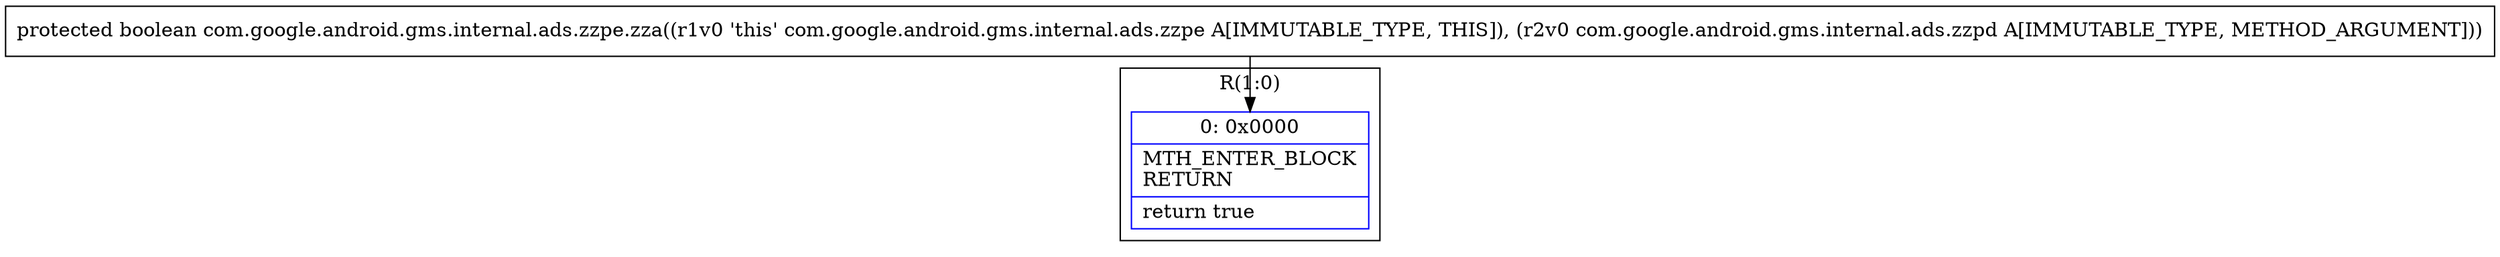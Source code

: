 digraph "CFG forcom.google.android.gms.internal.ads.zzpe.zza(Lcom\/google\/android\/gms\/internal\/ads\/zzpd;)Z" {
subgraph cluster_Region_668015159 {
label = "R(1:0)";
node [shape=record,color=blue];
Node_0 [shape=record,label="{0\:\ 0x0000|MTH_ENTER_BLOCK\lRETURN\l|return true\l}"];
}
MethodNode[shape=record,label="{protected boolean com.google.android.gms.internal.ads.zzpe.zza((r1v0 'this' com.google.android.gms.internal.ads.zzpe A[IMMUTABLE_TYPE, THIS]), (r2v0 com.google.android.gms.internal.ads.zzpd A[IMMUTABLE_TYPE, METHOD_ARGUMENT])) }"];
MethodNode -> Node_0;
}

